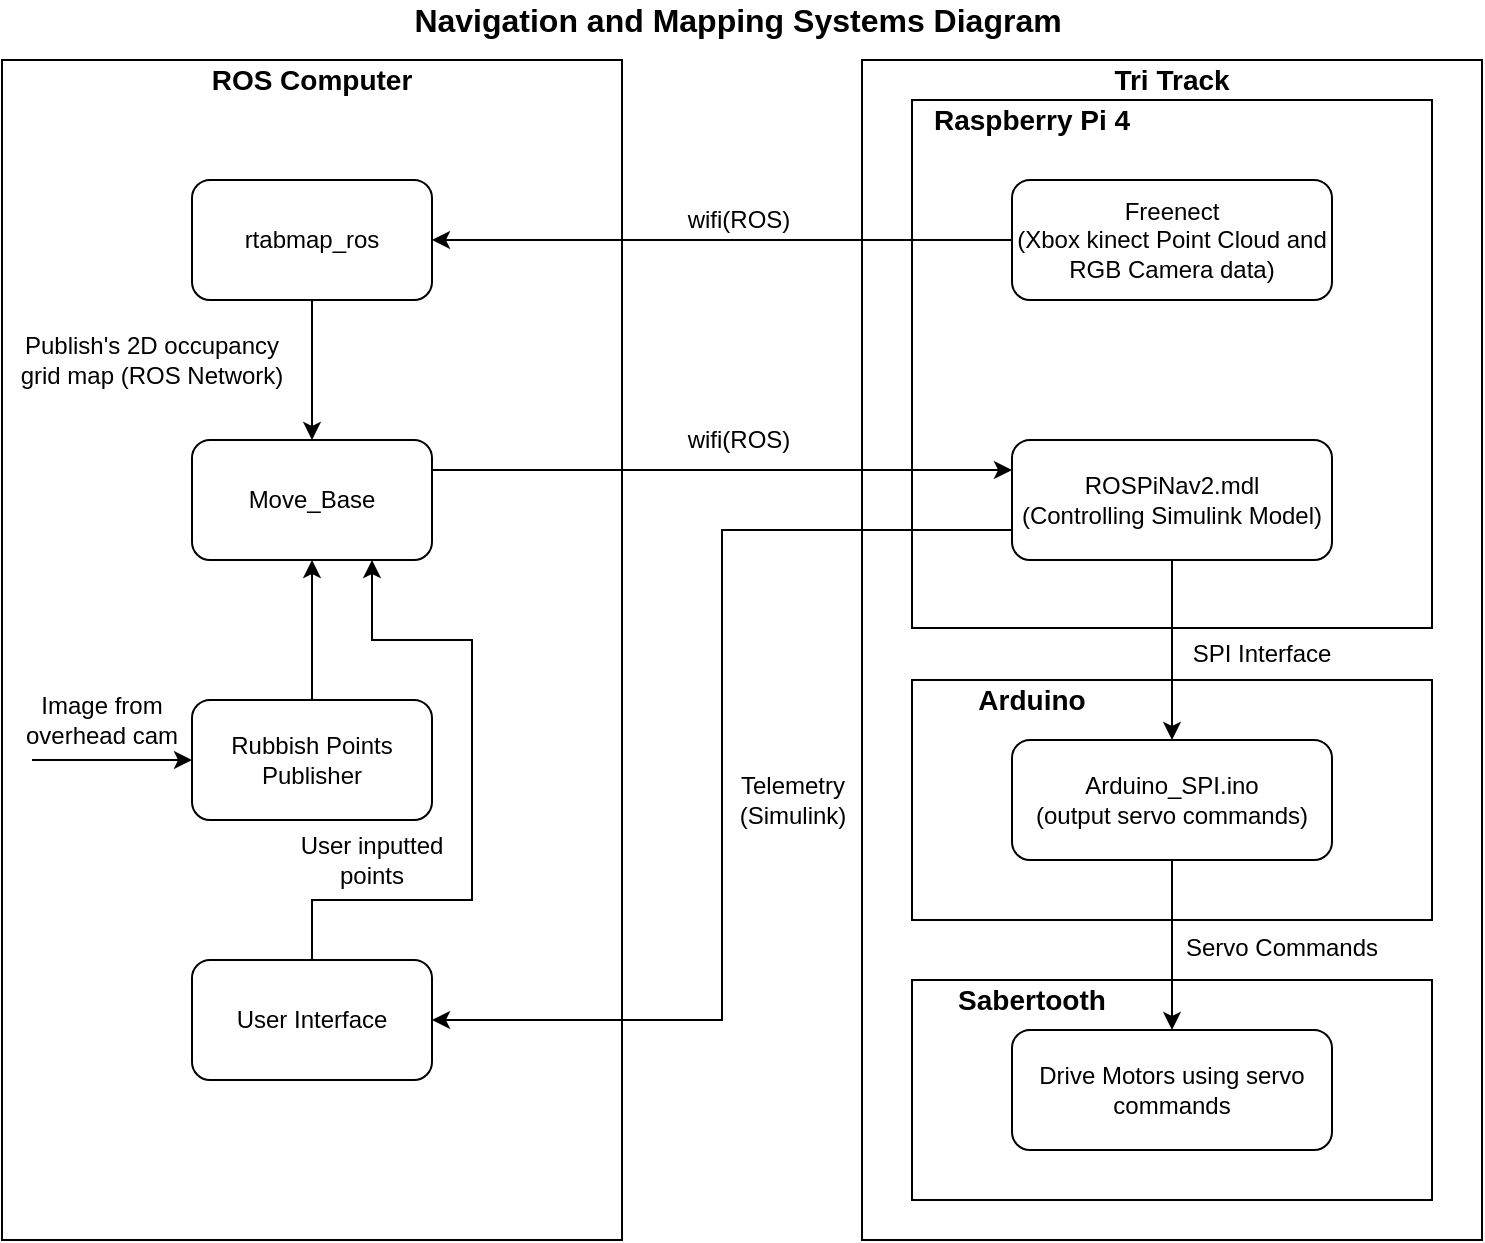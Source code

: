 <mxfile version="12.4.2" type="device" pages="1"><diagram id="iYHLYZJhp5TVOIVVanwS" name="Page-1"><mxGraphModel dx="1072" dy="952" grid="1" gridSize="10" guides="1" tooltips="1" connect="1" arrows="1" fold="1" page="1" pageScale="1" pageWidth="827" pageHeight="1169" math="0" shadow="0"><root><mxCell id="0"/><mxCell id="1" parent="0"/><mxCell id="n2tYD3lB02U7kuJ207kO-17" value="" style="rounded=0;whiteSpace=wrap;html=1;connectable=0;allowArrows=0;recursiveResize=0;editable=0;" vertex="1" parent="1"><mxGeometry x="475" y="40" width="310" height="590" as="geometry"/></mxCell><mxCell id="n2tYD3lB02U7kuJ207kO-28" value="" style="rounded=0;whiteSpace=wrap;html=1;" vertex="1" parent="1"><mxGeometry x="500" y="350" width="260" height="120" as="geometry"/></mxCell><mxCell id="n2tYD3lB02U7kuJ207kO-23" value="" style="rounded=0;whiteSpace=wrap;html=1;" vertex="1" parent="1"><mxGeometry x="500" y="60" width="260" height="264" as="geometry"/></mxCell><mxCell id="n2tYD3lB02U7kuJ207kO-1" value="" style="rounded=0;whiteSpace=wrap;html=1;connectable=0;allowArrows=0;recursiveResize=0;editable=0;" vertex="1" parent="1"><mxGeometry x="45" y="40" width="310" height="590" as="geometry"/></mxCell><mxCell id="n2tYD3lB02U7kuJ207kO-2" value="&lt;b&gt;&lt;font style=&quot;font-size: 14px&quot;&gt;ROS Computer&lt;/font&gt;&lt;/b&gt;" style="text;html=1;strokeColor=none;fillColor=none;align=center;verticalAlign=middle;whiteSpace=wrap;rounded=0;" vertex="1" parent="1"><mxGeometry x="140" y="40" width="120" height="20" as="geometry"/></mxCell><mxCell id="n2tYD3lB02U7kuJ207kO-7" style="edgeStyle=orthogonalEdgeStyle;rounded=0;orthogonalLoop=1;jettySize=auto;html=1;exitX=0.5;exitY=1;exitDx=0;exitDy=0;entryX=0.5;entryY=0;entryDx=0;entryDy=0;" edge="1" parent="1" source="n2tYD3lB02U7kuJ207kO-3" target="n2tYD3lB02U7kuJ207kO-4"><mxGeometry relative="1" as="geometry"/></mxCell><mxCell id="n2tYD3lB02U7kuJ207kO-3" value="rtabmap_ros" style="rounded=1;whiteSpace=wrap;html=1;" vertex="1" parent="1"><mxGeometry x="140" y="100" width="120" height="60" as="geometry"/></mxCell><mxCell id="n2tYD3lB02U7kuJ207kO-25" style="edgeStyle=orthogonalEdgeStyle;rounded=0;orthogonalLoop=1;jettySize=auto;html=1;exitX=1;exitY=0.25;exitDx=0;exitDy=0;startArrow=none;startFill=0;endArrow=classic;endFill=1;entryX=0;entryY=0.25;entryDx=0;entryDy=0;" edge="1" parent="1" source="n2tYD3lB02U7kuJ207kO-4" target="n2tYD3lB02U7kuJ207kO-22"><mxGeometry relative="1" as="geometry"/></mxCell><mxCell id="n2tYD3lB02U7kuJ207kO-4" value="Move_Base" style="rounded=1;whiteSpace=wrap;html=1;" vertex="1" parent="1"><mxGeometry x="140" y="230" width="120" height="60" as="geometry"/></mxCell><mxCell id="n2tYD3lB02U7kuJ207kO-9" style="edgeStyle=orthogonalEdgeStyle;rounded=0;orthogonalLoop=1;jettySize=auto;html=1;exitX=0.5;exitY=0;exitDx=0;exitDy=0;entryX=0.5;entryY=1;entryDx=0;entryDy=0;" edge="1" parent="1" source="n2tYD3lB02U7kuJ207kO-5" target="n2tYD3lB02U7kuJ207kO-4"><mxGeometry relative="1" as="geometry"/></mxCell><mxCell id="n2tYD3lB02U7kuJ207kO-11" style="edgeStyle=orthogonalEdgeStyle;rounded=0;orthogonalLoop=1;jettySize=auto;html=1;exitX=0;exitY=0.5;exitDx=0;exitDy=0;startArrow=classic;startFill=1;endArrow=none;endFill=0;" edge="1" parent="1" source="n2tYD3lB02U7kuJ207kO-5"><mxGeometry relative="1" as="geometry"><mxPoint x="60" y="390" as="targetPoint"/></mxGeometry></mxCell><mxCell id="n2tYD3lB02U7kuJ207kO-5" value="Rubbish Points Publisher" style="rounded=1;whiteSpace=wrap;html=1;" vertex="1" parent="1"><mxGeometry x="140" y="360" width="120" height="60" as="geometry"/></mxCell><mxCell id="n2tYD3lB02U7kuJ207kO-13" style="edgeStyle=orthogonalEdgeStyle;rounded=0;orthogonalLoop=1;jettySize=auto;html=1;exitX=0.5;exitY=0;exitDx=0;exitDy=0;startArrow=none;startFill=0;endArrow=classic;endFill=1;entryX=0.75;entryY=1;entryDx=0;entryDy=0;" edge="1" parent="1" source="n2tYD3lB02U7kuJ207kO-6" target="n2tYD3lB02U7kuJ207kO-4"><mxGeometry relative="1" as="geometry"><mxPoint x="510" y="480" as="targetPoint"/><Array as="points"><mxPoint x="200" y="460"/><mxPoint x="280" y="460"/><mxPoint x="280" y="330"/><mxPoint x="230" y="330"/></Array></mxGeometry></mxCell><mxCell id="n2tYD3lB02U7kuJ207kO-6" value="User Interface" style="rounded=1;whiteSpace=wrap;html=1;" vertex="1" parent="1"><mxGeometry x="140" y="490" width="120" height="60" as="geometry"/></mxCell><mxCell id="n2tYD3lB02U7kuJ207kO-8" value="Publish's 2D occupancy grid map (ROS Network)" style="text;html=1;strokeColor=none;fillColor=none;align=center;verticalAlign=middle;whiteSpace=wrap;rounded=0;" vertex="1" parent="1"><mxGeometry x="50" y="180" width="140" height="20" as="geometry"/></mxCell><mxCell id="n2tYD3lB02U7kuJ207kO-12" value="Image from overhead cam" style="text;html=1;strokeColor=none;fillColor=none;align=center;verticalAlign=middle;whiteSpace=wrap;rounded=0;" vertex="1" parent="1"><mxGeometry x="50" y="360" width="90" height="20" as="geometry"/></mxCell><mxCell id="n2tYD3lB02U7kuJ207kO-16" value="User inputted points" style="text;html=1;strokeColor=none;fillColor=none;align=center;verticalAlign=middle;whiteSpace=wrap;rounded=0;" vertex="1" parent="1"><mxGeometry x="190" y="430" width="80" height="20" as="geometry"/></mxCell><mxCell id="n2tYD3lB02U7kuJ207kO-20" style="edgeStyle=orthogonalEdgeStyle;rounded=0;orthogonalLoop=1;jettySize=auto;html=1;exitX=0;exitY=0.5;exitDx=0;exitDy=0;entryX=1;entryY=0.5;entryDx=0;entryDy=0;startArrow=none;startFill=0;endArrow=classic;endFill=1;" edge="1" parent="1" source="n2tYD3lB02U7kuJ207kO-18" target="n2tYD3lB02U7kuJ207kO-3"><mxGeometry relative="1" as="geometry"/></mxCell><mxCell id="n2tYD3lB02U7kuJ207kO-18" value="Freenect&lt;br&gt;(Xbox kinect Point Cloud and RGB Camera data)" style="rounded=1;whiteSpace=wrap;html=1;" vertex="1" parent="1"><mxGeometry x="550" y="100" width="160" height="60" as="geometry"/></mxCell><mxCell id="n2tYD3lB02U7kuJ207kO-19" value="&lt;b&gt;&lt;font style=&quot;font-size: 14px&quot;&gt;Tri Track&lt;/font&gt;&lt;/b&gt;" style="text;html=1;strokeColor=none;fillColor=none;align=center;verticalAlign=middle;whiteSpace=wrap;rounded=0;" vertex="1" parent="1"><mxGeometry x="570" y="40" width="120" height="20" as="geometry"/></mxCell><mxCell id="n2tYD3lB02U7kuJ207kO-21" value="wifi(ROS)" style="text;html=1;align=center;verticalAlign=middle;resizable=0;points=[];;autosize=1;" vertex="1" parent="1"><mxGeometry x="378" y="110" width="70" height="20" as="geometry"/></mxCell><mxCell id="n2tYD3lB02U7kuJ207kO-31" style="edgeStyle=orthogonalEdgeStyle;rounded=0;orthogonalLoop=1;jettySize=auto;html=1;exitX=0.5;exitY=1;exitDx=0;exitDy=0;startArrow=none;startFill=0;endArrow=classic;endFill=1;" edge="1" parent="1" source="n2tYD3lB02U7kuJ207kO-22" target="n2tYD3lB02U7kuJ207kO-30"><mxGeometry relative="1" as="geometry"/></mxCell><mxCell id="n2tYD3lB02U7kuJ207kO-38" style="edgeStyle=orthogonalEdgeStyle;rounded=0;orthogonalLoop=1;jettySize=auto;html=1;exitX=0;exitY=0.75;exitDx=0;exitDy=0;entryX=1;entryY=0.5;entryDx=0;entryDy=0;startArrow=none;startFill=0;endArrow=classic;endFill=1;" edge="1" parent="1" source="n2tYD3lB02U7kuJ207kO-22" target="n2tYD3lB02U7kuJ207kO-6"><mxGeometry relative="1" as="geometry"/></mxCell><mxCell id="n2tYD3lB02U7kuJ207kO-22" value="ROSPiNav2.mdl&lt;br&gt;(Controlling Simulink Model)" style="rounded=1;whiteSpace=wrap;html=1;" vertex="1" parent="1"><mxGeometry x="550" y="230" width="160" height="60" as="geometry"/></mxCell><mxCell id="n2tYD3lB02U7kuJ207kO-24" value="&lt;b&gt;&lt;font style=&quot;font-size: 14px&quot;&gt;Raspberry Pi 4&lt;/font&gt;&lt;/b&gt;" style="text;html=1;strokeColor=none;fillColor=none;align=center;verticalAlign=middle;whiteSpace=wrap;rounded=0;" vertex="1" parent="1"><mxGeometry x="500" y="60" width="120" height="20" as="geometry"/></mxCell><mxCell id="n2tYD3lB02U7kuJ207kO-26" value="wifi(ROS)" style="text;html=1;align=center;verticalAlign=middle;resizable=0;points=[];;autosize=1;" vertex="1" parent="1"><mxGeometry x="378" y="220" width="70" height="20" as="geometry"/></mxCell><mxCell id="n2tYD3lB02U7kuJ207kO-29" value="&lt;b&gt;&lt;font style=&quot;font-size: 14px&quot;&gt;Arduino&lt;/font&gt;&lt;/b&gt;" style="text;html=1;strokeColor=none;fillColor=none;align=center;verticalAlign=middle;whiteSpace=wrap;rounded=0;" vertex="1" parent="1"><mxGeometry x="500" y="350" width="120" height="20" as="geometry"/></mxCell><mxCell id="n2tYD3lB02U7kuJ207kO-30" value="Arduino_SPI.ino&lt;br&gt;(output servo commands)" style="rounded=1;whiteSpace=wrap;html=1;" vertex="1" parent="1"><mxGeometry x="550" y="380" width="160" height="60" as="geometry"/></mxCell><mxCell id="n2tYD3lB02U7kuJ207kO-32" value="SPI Interface" style="text;html=1;strokeColor=none;fillColor=none;align=center;verticalAlign=middle;whiteSpace=wrap;rounded=0;" vertex="1" parent="1"><mxGeometry x="630" y="327" width="90" height="20" as="geometry"/></mxCell><mxCell id="n2tYD3lB02U7kuJ207kO-33" value="" style="rounded=0;whiteSpace=wrap;html=1;" vertex="1" parent="1"><mxGeometry x="500" y="500" width="260" height="110" as="geometry"/></mxCell><mxCell id="n2tYD3lB02U7kuJ207kO-34" value="&lt;b&gt;&lt;font style=&quot;font-size: 14px&quot;&gt;Sabertooth&lt;/font&gt;&lt;/b&gt;" style="text;html=1;strokeColor=none;fillColor=none;align=center;verticalAlign=middle;whiteSpace=wrap;rounded=0;" vertex="1" parent="1"><mxGeometry x="500" y="500" width="120" height="20" as="geometry"/></mxCell><mxCell id="n2tYD3lB02U7kuJ207kO-35" value="Drive Motors using servo commands" style="rounded=1;whiteSpace=wrap;html=1;" vertex="1" parent="1"><mxGeometry x="550" y="525" width="160" height="60" as="geometry"/></mxCell><mxCell id="n2tYD3lB02U7kuJ207kO-37" value="Servo Commands" style="text;html=1;strokeColor=none;fillColor=none;align=center;verticalAlign=middle;whiteSpace=wrap;rounded=0;" vertex="1" parent="1"><mxGeometry x="630" y="474" width="110" height="20" as="geometry"/></mxCell><mxCell id="n2tYD3lB02U7kuJ207kO-36" style="edgeStyle=orthogonalEdgeStyle;rounded=0;orthogonalLoop=1;jettySize=auto;html=1;exitX=0.5;exitY=1;exitDx=0;exitDy=0;startArrow=none;startFill=0;endArrow=classic;endFill=1;" edge="1" parent="1" source="n2tYD3lB02U7kuJ207kO-30" target="n2tYD3lB02U7kuJ207kO-35"><mxGeometry relative="1" as="geometry"/></mxCell><mxCell id="n2tYD3lB02U7kuJ207kO-39" value="Telemetry&lt;br&gt;(Simulink)" style="text;html=1;align=center;verticalAlign=middle;resizable=0;points=[];;autosize=1;" vertex="1" parent="1"><mxGeometry x="405" y="395" width="70" height="30" as="geometry"/></mxCell><mxCell id="n2tYD3lB02U7kuJ207kO-40" value="&lt;font style=&quot;font-size: 16px&quot;&gt;&lt;b&gt;Navigation and Mapping Systems Diagram&lt;/b&gt;&lt;/font&gt;" style="text;html=1;strokeColor=none;fillColor=none;align=center;verticalAlign=middle;whiteSpace=wrap;rounded=0;" vertex="1" parent="1"><mxGeometry x="238" y="10" width="350" height="20" as="geometry"/></mxCell></root></mxGraphModel></diagram></mxfile>